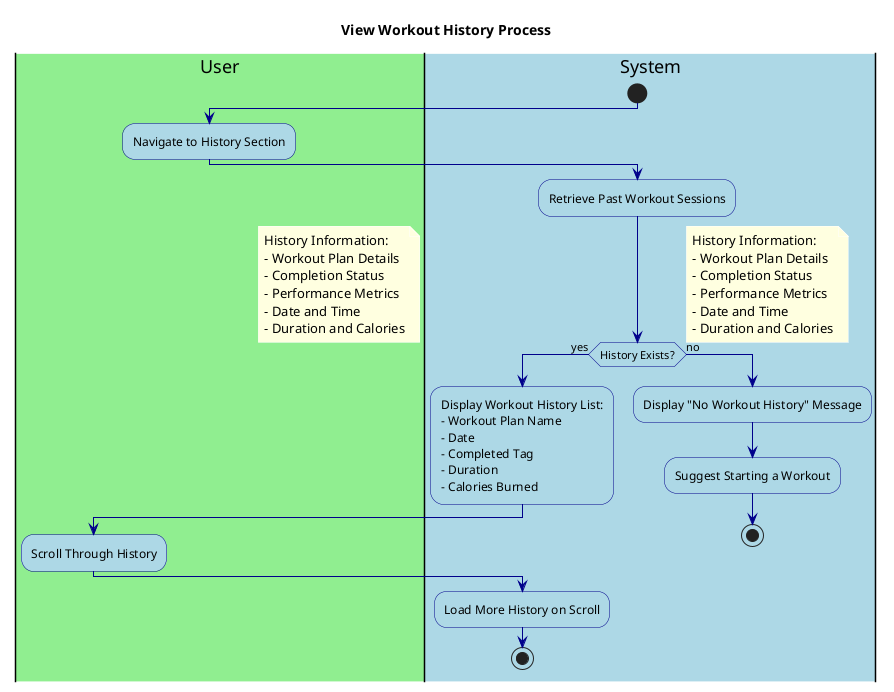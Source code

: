 @startuml ViewWorkoutHistory

' Styling
skinparam backgroundColor white
skinparam activity {
    BackgroundColor LightBlue
    BorderColor DarkBlue
    FontColor Black
}
skinparam arrow {
    Color DarkBlue
    FontColor Black
}
skinparam note {
    BackgroundColor LightYellow
    BorderColor DarkYellow
    FontColor Black
}

title View Workout History Process

|#LightGreen|User|
|#LightBlue|System|

start

|User|
:Navigate to History Section;

|System|
:Retrieve Past Workout Sessions;

if (History Exists?) then (yes)
  :Display Workout History List:
  - Workout Plan Name
  - Date
  - Completed Tag
  - Duration
  - Calories Burned;
  
  |User|
  :Scroll Through History;
  
  |System|
  :Load More History on Scroll;
  
  stop
else (no)
  :Display "No Workout History" Message;
  :Suggest Starting a Workout;
  
  stop
endif

note right
  History Information:
  - Workout Plan Details
  - Completion Status
  - Performance Metrics
  - Date and Time
  - Duration and Calories
end note

@enduml 